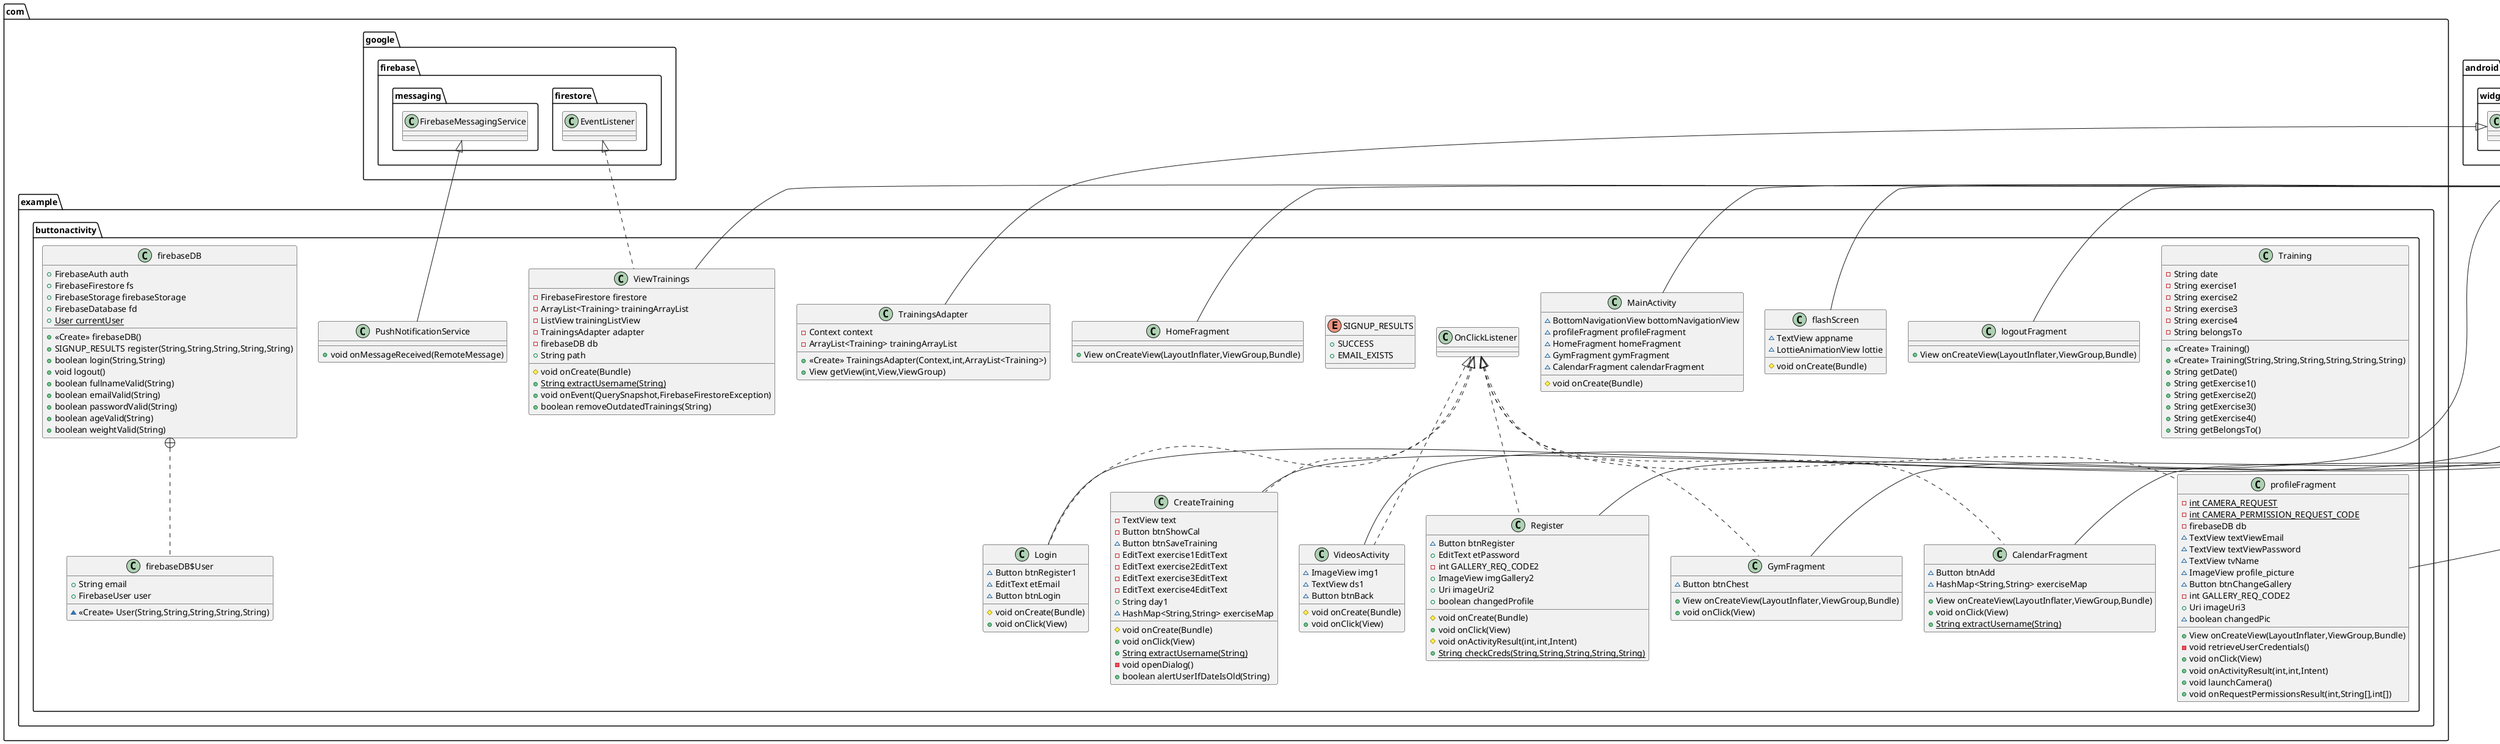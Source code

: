 @startuml
class com.example.buttonactivity.Login {
~ Button btnRegister1
~ EditText etEmail
~ Button btnLogin
# void onCreate(Bundle)
+ void onClick(View)
}
class com.example.buttonactivity.Training {
- String date
- String exercise1
- String exercise2
- String exercise3
- String exercise4
- String belongsTo
+ <<Create>> Training()
+ <<Create>> Training(String,String,String,String,String,String)
+ String getDate()
+ String getExercise1()
+ String getExercise2()
+ String getExercise3()
+ String getExercise4()
+ String getBelongsTo()
}
class com.example.buttonactivity.CreateTraining {
- TextView text
- Button btnShowCal
~ Button btnSaveTraining
- EditText exercise1EditText
- EditText exercise2EditText
- EditText exercise3EditText
- EditText exercise4EditText
+ String day1
~ HashMap<String,String> exerciseMap
# void onCreate(Bundle)
+ void onClick(View)
+ {static} String extractUsername(String)
- void openDialog()
+ boolean alertUserIfDateIsOld(String)
}
class com.example.buttonactivity.VideosActivity {
~ ImageView img1
~ TextView ds1
~ Button btnBack
# void onCreate(Bundle)
+ void onClick(View)
}
class com.example.buttonactivity.flashScreen {
~ TextView appname
~ LottieAnimationView lottie
# void onCreate(Bundle)
}
class com.example.buttonactivity.PushNotificationService {
+ void onMessageReceived(RemoteMessage)
}
class com.example.buttonactivity.GymFragment {
~ Button btnChest
+ View onCreateView(LayoutInflater,ViewGroup,Bundle)
+ void onClick(View)
}
class com.example.buttonactivity.MainActivity {
~ BottomNavigationView bottomNavigationView
~ profileFragment profileFragment
~ HomeFragment homeFragment
~ GymFragment gymFragment
~ CalendarFragment calendarFragment
# void onCreate(Bundle)
}
class com.example.buttonactivity.CalendarFragment {
~ Button btnAdd
~ HashMap<String,String> exerciseMap
+ View onCreateView(LayoutInflater,ViewGroup,Bundle)
+ void onClick(View)
+ {static} String extractUsername(String)
}
class com.example.buttonactivity.firebaseDB {
+ FirebaseAuth auth
+ FirebaseFirestore fs
+ FirebaseStorage firebaseStorage
+ FirebaseDatabase fd
+ {static} User currentUser
+ <<Create>> firebaseDB()
+ SIGNUP_RESULTS register(String,String,String,String,String)
+ boolean login(String,String)
+ void logout()
+ boolean fullnameValid(String)
+ boolean emailValid(String)
+ boolean passwordValid(String)
+ boolean ageValid(String)
+ boolean weightValid(String)
}
enum com.example.buttonactivity.SIGNUP_RESULTS {
+  SUCCESS
+  EMAIL_EXISTS
}
class com.example.buttonactivity.firebaseDB$User {
+ String email
+ FirebaseUser user
~ <<Create>> User(String,String,String,String,String)
}
class com.example.buttonactivity.ViewTrainings {
- FirebaseFirestore firestore
- ArrayList<Training> trainingArrayList
- ListView trainingListView
- TrainingsAdapter adapter
- firebaseDB db
+ String path
# void onCreate(Bundle)
+ {static} String extractUsername(String)
+ void onEvent(QuerySnapshot,FirebaseFirestoreException)
+ boolean removeOutdatedTrainings(String)
}
class com.example.buttonactivity.HomeFragment {
+ View onCreateView(LayoutInflater,ViewGroup,Bundle)
}
class com.example.buttonactivity.TrainingsAdapter {
- Context context
- ArrayList<Training> trainingArrayList
+ <<Create>> TrainingsAdapter(Context,int,ArrayList<Training>)
+ View getView(int,View,ViewGroup)
}
class com.example.buttonactivity.profileFragment {
- {static} int CAMERA_REQUEST
- {static} int CAMERA_PERMISSION_REQUEST_CODE
- firebaseDB db
~ TextView textViewEmail
~ TextView textViewPassword
~ TextView tvName
~ ImageView profile_picture
~ Button btnChangeGallery
- int GALLERY_REQ_CODE2
+ Uri imageUri3
~ boolean changedPic
+ View onCreateView(LayoutInflater,ViewGroup,Bundle)
- void retrieveUserCredentials()
+ void onClick(View)
+ void onActivityResult(int,int,Intent)
+ void launchCamera()
+ void onRequestPermissionsResult(int,String[],int[])
}
class com.example.buttonactivity.Register {
~ Button btnRegister
+ EditText etPassword
- int GALLERY_REQ_CODE2
+ ImageView imgGallery2
+ Uri imageUri2
+ boolean changedProfile
# void onCreate(Bundle)
+ void onClick(View)
# void onActivityResult(int,int,Intent)
+ {static} String checkCreds(String,String,String,String,String)
}
class com.example.buttonactivity.logoutFragment {
+ View onCreateView(LayoutInflater,ViewGroup,Bundle)
}


com.example.buttonactivity.OnClickListener <|.. com.example.buttonactivity.Login
androidx.appcompat.app.AppCompatActivity <|-- com.example.buttonactivity.Login
com.example.buttonactivity.OnClickListener <|.. com.example.buttonactivity.CreateTraining
androidx.appcompat.app.AppCompatActivity <|-- com.example.buttonactivity.CreateTraining
com.example.buttonactivity.OnClickListener <|.. com.example.buttonactivity.VideosActivity
androidx.appcompat.app.AppCompatActivity <|-- com.example.buttonactivity.VideosActivity
androidx.appcompat.app.AppCompatActivity <|-- com.example.buttonactivity.flashScreen
com.google.firebase.messaging.FirebaseMessagingService <|-- com.example.buttonactivity.PushNotificationService
com.example.buttonactivity.OnClickListener <|.. com.example.buttonactivity.GymFragment
androidx.fragment.app.Fragment <|-- com.example.buttonactivity.GymFragment
androidx.appcompat.app.AppCompatActivity <|-- com.example.buttonactivity.MainActivity
com.example.buttonactivity.OnClickListener <|.. com.example.buttonactivity.CalendarFragment
androidx.fragment.app.Fragment <|-- com.example.buttonactivity.CalendarFragment
com.example.buttonactivity.firebaseDB +.. com.example.buttonactivity.firebaseDB$User
com.google.firebase.firestore.EventListener <|.. com.example.buttonactivity.ViewTrainings
androidx.appcompat.app.AppCompatActivity <|-- com.example.buttonactivity.ViewTrainings
androidx.fragment.app.Fragment <|-- com.example.buttonactivity.HomeFragment
android.widget.ArrayAdapter <|-- com.example.buttonactivity.TrainingsAdapter
com.example.buttonactivity.OnClickListener <|.. com.example.buttonactivity.profileFragment
androidx.fragment.app.Fragment <|-- com.example.buttonactivity.profileFragment
com.example.buttonactivity.OnClickListener <|.. com.example.buttonactivity.Register
androidx.appcompat.app.AppCompatActivity <|-- com.example.buttonactivity.Register
androidx.fragment.app.Fragment <|-- com.example.buttonactivity.logoutFragment
@enduml